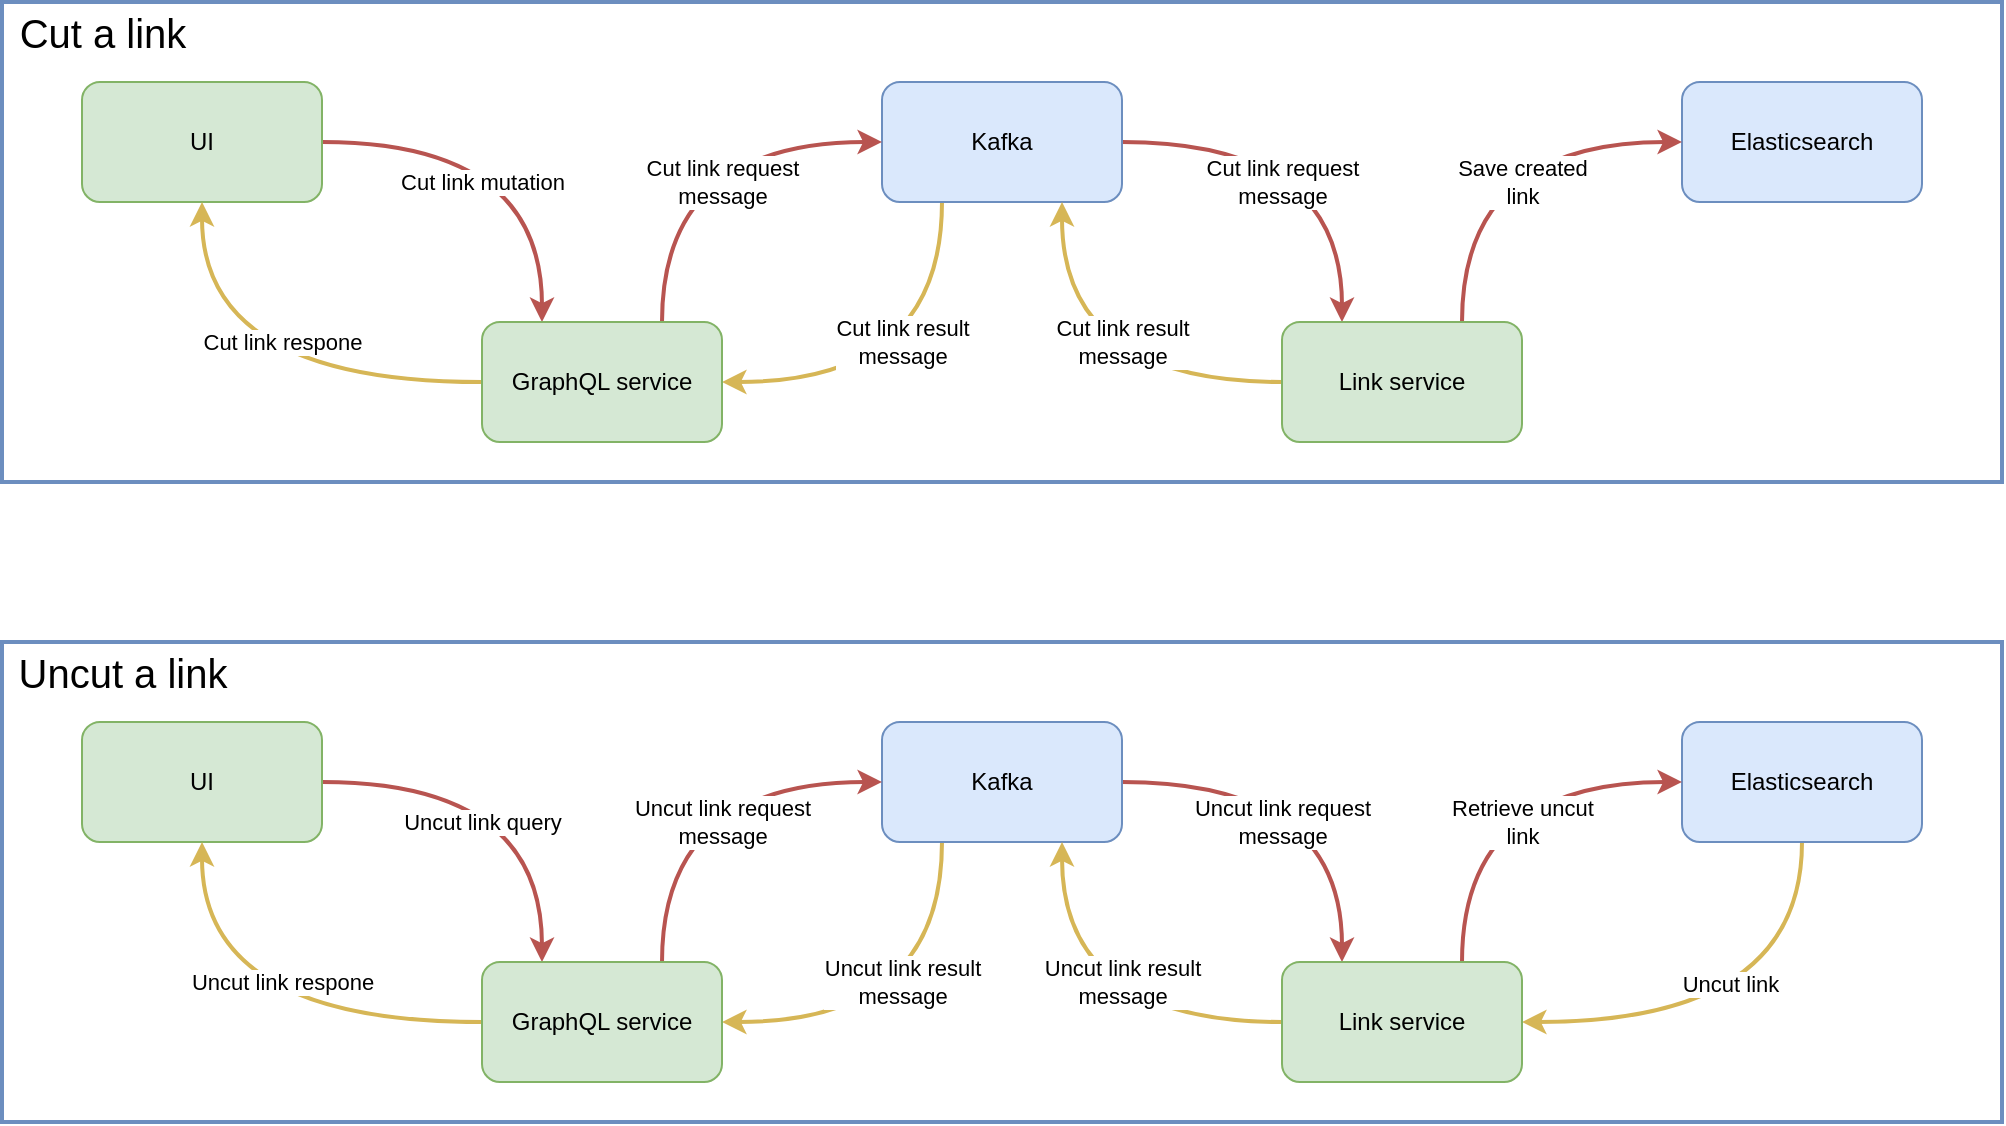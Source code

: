 <mxfile version="13.6.4" type="device"><diagram id="kAziVNj-Nt7rBWwITSEA" name="Page-1"><mxGraphModel dx="1803" dy="588" grid="1" gridSize="10" guides="1" tooltips="1" connect="1" arrows="1" fold="1" page="1" pageScale="1" pageWidth="827" pageHeight="1169" math="0" shadow="0"><root><mxCell id="0"/><mxCell id="1" parent="0"/><mxCell id="-nOCRQ8PU1mW8mtzZfIa-46" value="" style="rounded=0;whiteSpace=wrap;html=1;strokeWidth=2;strokeColor=#6c8ebf;fillColor=none;" vertex="1" parent="1"><mxGeometry y="200" width="1000" height="240" as="geometry"/></mxCell><mxCell id="-nOCRQ8PU1mW8mtzZfIa-17" value="Cut link mutation" style="edgeStyle=orthogonalEdgeStyle;curved=1;rounded=0;orthogonalLoop=1;jettySize=auto;html=1;exitX=1;exitY=0.5;exitDx=0;exitDy=0;entryX=0.25;entryY=0;entryDx=0;entryDy=0;fillColor=#f8cecc;strokeColor=#b85450;strokeWidth=2;" edge="1" parent="1" source="-nOCRQ8PU1mW8mtzZfIa-1" target="-nOCRQ8PU1mW8mtzZfIa-5"><mxGeometry x="-0.2" y="-20" relative="1" as="geometry"><mxPoint as="offset"/></mxGeometry></mxCell><mxCell id="-nOCRQ8PU1mW8mtzZfIa-1" value="UI" style="rounded=1;whiteSpace=wrap;html=1;fillColor=#d5e8d4;strokeColor=#82b366;" vertex="1" parent="1"><mxGeometry x="40" y="240" width="120" height="60" as="geometry"/></mxCell><mxCell id="-nOCRQ8PU1mW8mtzZfIa-2" value="Elasticsearch" style="rounded=1;whiteSpace=wrap;html=1;fillColor=#dae8fc;strokeColor=#6c8ebf;" vertex="1" parent="1"><mxGeometry x="840" y="240" width="120" height="60" as="geometry"/></mxCell><mxCell id="-nOCRQ8PU1mW8mtzZfIa-22" value="Cut link request&lt;br&gt;message" style="edgeStyle=orthogonalEdgeStyle;curved=1;rounded=0;orthogonalLoop=1;jettySize=auto;html=1;exitX=1;exitY=0.5;exitDx=0;exitDy=0;entryX=0.25;entryY=0;entryDx=0;entryDy=0;fillColor=#f8cecc;strokeColor=#b85450;strokeWidth=2;" edge="1" parent="1" source="-nOCRQ8PU1mW8mtzZfIa-3" target="-nOCRQ8PU1mW8mtzZfIa-4"><mxGeometry x="-0.2" y="-20" relative="1" as="geometry"><mxPoint as="offset"/></mxGeometry></mxCell><mxCell id="-nOCRQ8PU1mW8mtzZfIa-27" value="Cut link result&lt;br&gt;message" style="edgeStyle=orthogonalEdgeStyle;curved=1;rounded=0;orthogonalLoop=1;jettySize=auto;html=1;exitX=0.25;exitY=1;exitDx=0;exitDy=0;entryX=1;entryY=0.5;entryDx=0;entryDy=0;fillColor=#fff2cc;strokeColor=#d6b656;strokeWidth=2;" edge="1" parent="1" source="-nOCRQ8PU1mW8mtzZfIa-3" target="-nOCRQ8PU1mW8mtzZfIa-5"><mxGeometry x="-0.3" y="-20" relative="1" as="geometry"><mxPoint as="offset"/></mxGeometry></mxCell><mxCell id="-nOCRQ8PU1mW8mtzZfIa-3" value="Kafka" style="rounded=1;whiteSpace=wrap;html=1;fillColor=#dae8fc;strokeColor=#6c8ebf;" vertex="1" parent="1"><mxGeometry x="440" y="240" width="120" height="60" as="geometry"/></mxCell><mxCell id="-nOCRQ8PU1mW8mtzZfIa-23" value="Save created&lt;br&gt;link" style="edgeStyle=orthogonalEdgeStyle;curved=1;rounded=0;orthogonalLoop=1;jettySize=auto;html=1;exitX=0.75;exitY=0;exitDx=0;exitDy=0;entryX=0;entryY=0.5;entryDx=0;entryDy=0;fillColor=#f8cecc;strokeColor=#b85450;strokeWidth=2;" edge="1" parent="1" source="-nOCRQ8PU1mW8mtzZfIa-4" target="-nOCRQ8PU1mW8mtzZfIa-2"><mxGeometry x="-0.3" y="-30" relative="1" as="geometry"><mxPoint as="offset"/></mxGeometry></mxCell><mxCell id="-nOCRQ8PU1mW8mtzZfIa-26" value="Cut link result&lt;br&gt;message" style="edgeStyle=orthogonalEdgeStyle;curved=1;rounded=0;orthogonalLoop=1;jettySize=auto;html=1;exitX=0;exitY=0.5;exitDx=0;exitDy=0;entryX=0.75;entryY=1;entryDx=0;entryDy=0;fillColor=#fff2cc;strokeColor=#d6b656;strokeWidth=2;" edge="1" parent="1" source="-nOCRQ8PU1mW8mtzZfIa-4" target="-nOCRQ8PU1mW8mtzZfIa-3"><mxGeometry x="-0.2" y="-20" relative="1" as="geometry"><mxPoint as="offset"/></mxGeometry></mxCell><mxCell id="-nOCRQ8PU1mW8mtzZfIa-4" value="Link service" style="rounded=1;whiteSpace=wrap;html=1;fillColor=#d5e8d4;strokeColor=#82b366;" vertex="1" parent="1"><mxGeometry x="640" y="360" width="120" height="60" as="geometry"/></mxCell><mxCell id="-nOCRQ8PU1mW8mtzZfIa-21" value="Cut link request&lt;br&gt;message" style="edgeStyle=orthogonalEdgeStyle;curved=1;rounded=0;orthogonalLoop=1;jettySize=auto;html=1;exitX=0.75;exitY=0;exitDx=0;exitDy=0;entryX=0;entryY=0.5;entryDx=0;entryDy=0;fillColor=#f8cecc;strokeColor=#b85450;strokeWidth=2;" edge="1" parent="1" source="-nOCRQ8PU1mW8mtzZfIa-5" target="-nOCRQ8PU1mW8mtzZfIa-3"><mxGeometry x="-0.3" y="-30" relative="1" as="geometry"><mxPoint as="offset"/></mxGeometry></mxCell><mxCell id="-nOCRQ8PU1mW8mtzZfIa-28" value="Cut link respone" style="edgeStyle=orthogonalEdgeStyle;curved=1;rounded=0;orthogonalLoop=1;jettySize=auto;html=1;exitX=0;exitY=0.5;exitDx=0;exitDy=0;entryX=0.5;entryY=1;entryDx=0;entryDy=0;fillColor=#fff2cc;strokeColor=#d6b656;strokeWidth=2;" edge="1" parent="1" source="-nOCRQ8PU1mW8mtzZfIa-5" target="-nOCRQ8PU1mW8mtzZfIa-1"><mxGeometry x="-0.13" y="-20" relative="1" as="geometry"><mxPoint as="offset"/></mxGeometry></mxCell><mxCell id="-nOCRQ8PU1mW8mtzZfIa-5" value="GraphQL service" style="rounded=1;whiteSpace=wrap;html=1;fillColor=#d5e8d4;strokeColor=#82b366;" vertex="1" parent="1"><mxGeometry x="240" y="360" width="120" height="60" as="geometry"/></mxCell><mxCell id="-nOCRQ8PU1mW8mtzZfIa-31" value="Uncut link query" style="edgeStyle=orthogonalEdgeStyle;curved=1;rounded=0;orthogonalLoop=1;jettySize=auto;html=1;exitX=1;exitY=0.5;exitDx=0;exitDy=0;entryX=0.25;entryY=0;entryDx=0;entryDy=0;fillColor=#f8cecc;strokeColor=#b85450;strokeWidth=2;" edge="1" parent="1" source="-nOCRQ8PU1mW8mtzZfIa-32" target="-nOCRQ8PU1mW8mtzZfIa-42"><mxGeometry x="-0.2" y="-20" relative="1" as="geometry"><mxPoint as="offset"/></mxGeometry></mxCell><mxCell id="-nOCRQ8PU1mW8mtzZfIa-32" value="UI" style="rounded=1;whiteSpace=wrap;html=1;fillColor=#d5e8d4;strokeColor=#82b366;" vertex="1" parent="1"><mxGeometry x="40" y="560" width="120" height="60" as="geometry"/></mxCell><mxCell id="-nOCRQ8PU1mW8mtzZfIa-43" style="edgeStyle=orthogonalEdgeStyle;curved=1;rounded=0;orthogonalLoop=1;jettySize=auto;html=1;exitX=0.5;exitY=1;exitDx=0;exitDy=0;entryX=1;entryY=0.5;entryDx=0;entryDy=0;strokeWidth=2;fillColor=#fff2cc;strokeColor=#d6b656;" edge="1" parent="1" source="-nOCRQ8PU1mW8mtzZfIa-33" target="-nOCRQ8PU1mW8mtzZfIa-39"><mxGeometry relative="1" as="geometry"/></mxCell><mxCell id="-nOCRQ8PU1mW8mtzZfIa-44" value="Uncut link" style="edgeLabel;html=1;align=center;verticalAlign=middle;resizable=0;points=[];" vertex="1" connectable="0" parent="-nOCRQ8PU1mW8mtzZfIa-43"><mxGeometry x="-0.386" y="-36" relative="1" as="geometry"><mxPoint as="offset"/></mxGeometry></mxCell><mxCell id="-nOCRQ8PU1mW8mtzZfIa-33" value="Elasticsearch" style="rounded=1;whiteSpace=wrap;html=1;fillColor=#dae8fc;strokeColor=#6c8ebf;" vertex="1" parent="1"><mxGeometry x="840" y="560" width="120" height="60" as="geometry"/></mxCell><mxCell id="-nOCRQ8PU1mW8mtzZfIa-34" value="Uncut link request&lt;br&gt;message" style="edgeStyle=orthogonalEdgeStyle;curved=1;rounded=0;orthogonalLoop=1;jettySize=auto;html=1;exitX=1;exitY=0.5;exitDx=0;exitDy=0;entryX=0.25;entryY=0;entryDx=0;entryDy=0;fillColor=#f8cecc;strokeColor=#b85450;strokeWidth=2;" edge="1" parent="1" source="-nOCRQ8PU1mW8mtzZfIa-36" target="-nOCRQ8PU1mW8mtzZfIa-39"><mxGeometry x="-0.2" y="-20" relative="1" as="geometry"><mxPoint as="offset"/></mxGeometry></mxCell><mxCell id="-nOCRQ8PU1mW8mtzZfIa-35" value="Uncut link result&lt;br&gt;message" style="edgeStyle=orthogonalEdgeStyle;curved=1;rounded=0;orthogonalLoop=1;jettySize=auto;html=1;exitX=0.25;exitY=1;exitDx=0;exitDy=0;entryX=1;entryY=0.5;entryDx=0;entryDy=0;fillColor=#fff2cc;strokeColor=#d6b656;strokeWidth=2;" edge="1" parent="1" source="-nOCRQ8PU1mW8mtzZfIa-36" target="-nOCRQ8PU1mW8mtzZfIa-42"><mxGeometry x="-0.3" y="-20" relative="1" as="geometry"><mxPoint as="offset"/></mxGeometry></mxCell><mxCell id="-nOCRQ8PU1mW8mtzZfIa-36" value="Kafka" style="rounded=1;whiteSpace=wrap;html=1;fillColor=#dae8fc;strokeColor=#6c8ebf;" vertex="1" parent="1"><mxGeometry x="440" y="560" width="120" height="60" as="geometry"/></mxCell><mxCell id="-nOCRQ8PU1mW8mtzZfIa-37" value="Retrieve uncut&lt;br&gt;link" style="edgeStyle=orthogonalEdgeStyle;curved=1;rounded=0;orthogonalLoop=1;jettySize=auto;html=1;exitX=0.75;exitY=0;exitDx=0;exitDy=0;entryX=0;entryY=0.5;entryDx=0;entryDy=0;fillColor=#f8cecc;strokeColor=#b85450;strokeWidth=2;" edge="1" parent="1" source="-nOCRQ8PU1mW8mtzZfIa-39" target="-nOCRQ8PU1mW8mtzZfIa-33"><mxGeometry x="-0.3" y="-30" relative="1" as="geometry"><mxPoint as="offset"/></mxGeometry></mxCell><mxCell id="-nOCRQ8PU1mW8mtzZfIa-38" value="Uncut link result&lt;br&gt;message" style="edgeStyle=orthogonalEdgeStyle;curved=1;rounded=0;orthogonalLoop=1;jettySize=auto;html=1;exitX=0;exitY=0.5;exitDx=0;exitDy=0;entryX=0.75;entryY=1;entryDx=0;entryDy=0;fillColor=#fff2cc;strokeColor=#d6b656;strokeWidth=2;" edge="1" parent="1" source="-nOCRQ8PU1mW8mtzZfIa-39" target="-nOCRQ8PU1mW8mtzZfIa-36"><mxGeometry x="-0.2" y="-20" relative="1" as="geometry"><mxPoint as="offset"/></mxGeometry></mxCell><mxCell id="-nOCRQ8PU1mW8mtzZfIa-39" value="Link service" style="rounded=1;whiteSpace=wrap;html=1;fillColor=#d5e8d4;strokeColor=#82b366;" vertex="1" parent="1"><mxGeometry x="640" y="680" width="120" height="60" as="geometry"/></mxCell><mxCell id="-nOCRQ8PU1mW8mtzZfIa-40" value="Uncut link request&lt;br&gt;message" style="edgeStyle=orthogonalEdgeStyle;curved=1;rounded=0;orthogonalLoop=1;jettySize=auto;html=1;exitX=0.75;exitY=0;exitDx=0;exitDy=0;entryX=0;entryY=0.5;entryDx=0;entryDy=0;fillColor=#f8cecc;strokeColor=#b85450;strokeWidth=2;" edge="1" parent="1" source="-nOCRQ8PU1mW8mtzZfIa-42" target="-nOCRQ8PU1mW8mtzZfIa-36"><mxGeometry x="-0.3" y="-30" relative="1" as="geometry"><mxPoint as="offset"/></mxGeometry></mxCell><mxCell id="-nOCRQ8PU1mW8mtzZfIa-41" value="Uncut link respone" style="edgeStyle=orthogonalEdgeStyle;curved=1;rounded=0;orthogonalLoop=1;jettySize=auto;html=1;exitX=0;exitY=0.5;exitDx=0;exitDy=0;entryX=0.5;entryY=1;entryDx=0;entryDy=0;fillColor=#fff2cc;strokeColor=#d6b656;strokeWidth=2;" edge="1" parent="1" source="-nOCRQ8PU1mW8mtzZfIa-42" target="-nOCRQ8PU1mW8mtzZfIa-32"><mxGeometry x="-0.13" y="-20" relative="1" as="geometry"><mxPoint as="offset"/></mxGeometry></mxCell><mxCell id="-nOCRQ8PU1mW8mtzZfIa-42" value="GraphQL service" style="rounded=1;whiteSpace=wrap;html=1;fillColor=#d5e8d4;strokeColor=#82b366;" vertex="1" parent="1"><mxGeometry x="240" y="680" width="120" height="60" as="geometry"/></mxCell><mxCell id="-nOCRQ8PU1mW8mtzZfIa-45" value="Cut a link" style="text;html=1;align=center;verticalAlign=middle;resizable=0;points=[];autosize=1;fontSize=20;" vertex="1" parent="1"><mxGeometry y="200" width="100" height="30" as="geometry"/></mxCell><mxCell id="-nOCRQ8PU1mW8mtzZfIa-47" value="" style="rounded=0;whiteSpace=wrap;html=1;strokeWidth=2;strokeColor=#6c8ebf;fillColor=none;" vertex="1" parent="1"><mxGeometry y="520" width="1000" height="240" as="geometry"/></mxCell><mxCell id="-nOCRQ8PU1mW8mtzZfIa-48" value="Uncut a link" style="text;html=1;align=center;verticalAlign=middle;resizable=0;points=[];autosize=1;fontSize=20;" vertex="1" parent="1"><mxGeometry y="520" width="120" height="30" as="geometry"/></mxCell></root></mxGraphModel></diagram></mxfile>